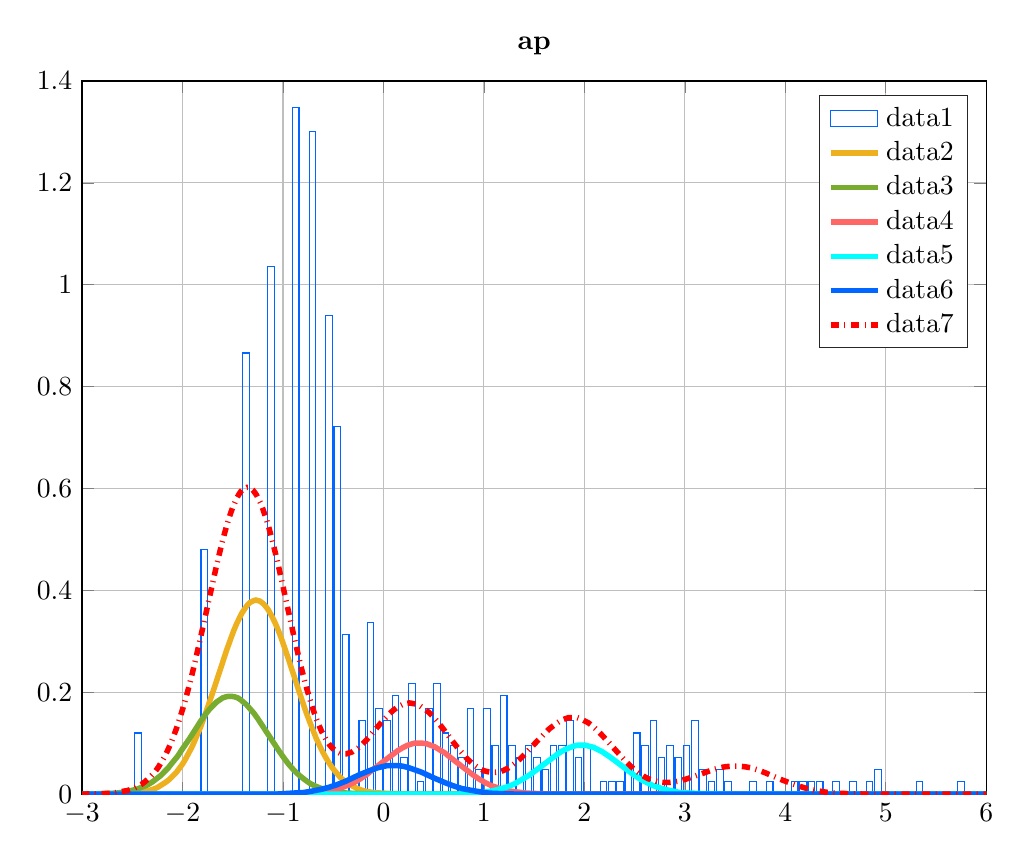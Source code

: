 % This file was created by matlab2tikz.
%
%The latest updates can be retrieved from
%  http://www.mathworks.com/matlabcentral/fileexchange/22022-matlab2tikz-matlab2tikz
%where you can also make suggestions and rate matlab2tikz.
%
\definecolor{mycolor1}{rgb}{0.0,0.4,1.0}%
\definecolor{mycolor2}{rgb}{0.929,0.694,0.125}%
\definecolor{mycolor3}{rgb}{0.466,0.674,0.188}%
\definecolor{mycolor4}{rgb}{0.0,1.0,1.0}%
%
\begin{tikzpicture}

\begin{axis}[%
width=4.521in,
height=3.566in,
at={(0.758in,0.481in)},
scale only axis,
bar shift auto,
xmin=-3,
xmax=6,
ymin=0,
ymax=1.4,
axis background/.style={fill=white},
title style={font=\bfseries},
title={ap},
xmajorgrids,
ymajorgrids,
legend style={legend cell align=left, align=left, draw=white!15!black}
]
\addplot[ybar, bar width=0.066, fill=white, fill opacity=0, draw=mycolor1, area legend] table[row sep=crcr] {%
-2.445	0.12\\
-2.362	0\\
-2.28	0\\
-2.197	0\\
-2.114	0\\
-2.031	0\\
-1.949	0\\
-1.866	0\\
-1.783	0.481\\
-1.7	0\\
-1.617	0\\
-1.535	0\\
-1.452	0\\
-1.369	0.866\\
-1.286	0\\
-1.204	0\\
-1.121	1.035\\
-1.038	0\\
-0.955	0\\
-0.873	1.348\\
-0.79	0\\
-0.707	1.3\\
-0.624	0\\
-0.541	0.939\\
-0.459	0.722\\
-0.376	0.313\\
-0.293	0\\
-0.21	0.144\\
-0.128	0.337\\
-0.045	0.168\\
0.038	0.144\\
0.121	0.193\\
0.203	0.072\\
0.286	0.217\\
0.369	0.024\\
0.452	0.168\\
0.535	0.217\\
0.617	0.12\\
0.7	0.096\\
0.783	0.072\\
0.866	0.168\\
0.948	0.048\\
1.031	0.168\\
1.114	0.096\\
1.197	0.193\\
1.279	0.096\\
1.362	0.072\\
1.445	0.096\\
1.528	0.072\\
1.611	0.048\\
1.693	0.096\\
1.776	0.096\\
1.859	0.144\\
1.942	0.072\\
2.024	0.096\\
2.107	0\\
2.19	0.024\\
2.273	0.024\\
2.355	0.024\\
2.438	0.048\\
2.521	0.12\\
2.604	0.096\\
2.687	0.144\\
2.769	0.072\\
2.852	0.096\\
2.935	0.072\\
3.018	0.096\\
3.1	0.144\\
3.183	0.048\\
3.266	0.024\\
3.349	0.048\\
3.431	0.024\\
3.514	0\\
3.597	0\\
3.68	0.024\\
3.763	0\\
3.845	0.024\\
3.928	0\\
4.011	0\\
4.094	0.024\\
4.176	0.024\\
4.259	0.024\\
4.342	0.024\\
4.425	0\\
4.507	0.024\\
4.59	0\\
4.673	0.024\\
4.756	0\\
4.839	0.024\\
4.921	0.048\\
5.004	0\\
5.087	0\\
5.17	0\\
5.252	0\\
5.335	0.024\\
5.418	0\\
5.501	0\\
5.583	0\\
5.666	0\\
5.749	0.024\\
};
\addplot[forget plot, color=white!15!black] table[row sep=crcr] {%
-3	0\\
6	0\\
};
\addlegendentry{data1}

\addplot [color=mycolor2, line width=2.0pt]
  table[row sep=crcr]{%
-3.01	1.033e-05\\
-2.64	0.001\\
-2.52	0.002\\
-2.43	0.004\\
-2.36	0.006\\
-2.3	0.009\\
-2.25	0.013\\
-2.21	0.018\\
-2.17	0.023\\
-2.13	0.029\\
-2.09	0.037\\
-2.06	0.043\\
-2.03	0.051\\
-2	0.059\\
-1.97	0.069\\
-1.94	0.08\\
-1.91	0.091\\
-1.88	0.104\\
-1.85	0.118\\
-1.82	0.132\\
-1.78	0.153\\
-1.74	0.176\\
-1.69	0.205\\
-1.56	0.283\\
-1.52	0.305\\
-1.49	0.321\\
-1.46	0.335\\
-1.43	0.347\\
-1.41	0.355\\
-1.39	0.361\\
-1.37	0.367\\
-1.35	0.372\\
-1.33	0.376\\
-1.31	0.378\\
-1.29	0.38\\
-1.27	0.381\\
-1.25	0.38\\
-1.23	0.379\\
-1.21	0.376\\
-1.19	0.373\\
-1.17	0.368\\
-1.15	0.363\\
-1.13	0.356\\
-1.11	0.349\\
-1.08	0.337\\
-1.05	0.323\\
-1.02	0.308\\
-0.99	0.291\\
-0.95	0.268\\
-0.89	0.232\\
-0.81	0.184\\
-0.77	0.161\\
-0.73	0.14\\
-0.7	0.125\\
-0.67	0.11\\
-0.64	0.097\\
-0.61	0.085\\
-0.58	0.074\\
-0.55	0.064\\
-0.52	0.055\\
-0.49	0.047\\
-0.46	0.04\\
-0.43	0.033\\
-0.39	0.026\\
-0.35	0.021\\
-0.31	0.016\\
-0.27	0.012\\
-0.22	0.008\\
-0.16	0.005\\
-0.09	0.003\\
-0.01	0.002\\
0.1	0.001\\
0.29	8.524e-05\\
0.99	8.187e-09\\
6.01	0\\
};
\addlegendentry{data2}

\addplot [color=mycolor3, line width=2.0pt]
  table[row sep=crcr]{%
-3.01	9.417e-05\\
-2.78	0.001\\
-2.66	0.002\\
-2.58	0.004\\
-2.51	0.007\\
-2.45	0.01\\
-2.4	0.014\\
-2.35	0.018\\
-2.3	0.024\\
-2.26	0.03\\
-2.22	0.036\\
-2.18	0.044\\
-2.14	0.052\\
-2.1	0.062\\
-2.05	0.074\\
-2	0.089\\
-1.93	0.109\\
-1.82	0.143\\
-1.77	0.157\\
-1.73	0.167\\
-1.69	0.175\\
-1.66	0.181\\
-1.63	0.185\\
-1.6	0.189\\
-1.57	0.191\\
-1.54	0.192\\
-1.51	0.192\\
-1.48	0.191\\
-1.45	0.189\\
-1.42	0.185\\
-1.39	0.18\\
-1.36	0.175\\
-1.33	0.168\\
-1.29	0.159\\
-1.25	0.148\\
-1.19	0.13\\
-1.04	0.085\\
-0.99	0.071\\
-0.94	0.058\\
-0.9	0.049\\
-0.86	0.041\\
-0.82	0.034\\
-0.78	0.028\\
-0.73	0.021\\
-0.68	0.016\\
-0.63	0.012\\
-0.57	0.008\\
-0.51	0.005\\
-0.44	0.003\\
-0.35	0.002\\
-0.23	0.001\\
-0.03	8.229e-05\\
0.72	4.926e-09\\
6.01	0\\
};
\addlegendentry{data3}

\addplot [color=white!40!red, line width=2.0pt]
  table[row sep=crcr]{%
-3.01	0\\
-0.88	0.0\\
-0.73	0.002\\
-0.63	0.003\\
-0.55	0.006\\
-0.48	0.009\\
-0.41	0.013\\
-0.35	0.018\\
-0.29	0.023\\
-0.23	0.03\\
-0.17	0.038\\
-0.1	0.049\\
0.14	0.085\\
0.19	0.091\\
0.23	0.095\\
0.27	0.098\\
0.31	0.1\\
0.35	0.1\\
0.39	0.1\\
0.43	0.099\\
0.47	0.096\\
0.51	0.093\\
0.56	0.087\\
0.61	0.081\\
0.68	0.07\\
0.89	0.038\\
0.95	0.03\\
1.01	0.023\\
1.07	0.017\\
1.13	0.013\\
1.19	0.009\\
1.26	0.006\\
1.34	0.004\\
1.43	0.002\\
1.55	0.001\\
1.74	0.0\\
2.28	2.792e-07\\
6.01	0\\
};
\addlegendentry{data4}

\addplot [color=mycolor4, line width=2.0pt]
  table[row sep=crcr]{%
-3.01	0\\
0.74	0.0\\
0.89	0.002\\
0.99	0.003\\
1.07	0.006\\
1.14	0.009\\
1.21	0.013\\
1.27	0.017\\
1.33	0.023\\
1.39	0.03\\
1.45	0.037\\
1.52	0.047\\
1.75	0.081\\
1.8	0.087\\
1.85	0.091\\
1.89	0.094\\
1.93	0.096\\
1.97	0.096\\
2.01	0.096\\
2.05	0.094\\
2.09	0.092\\
2.13	0.088\\
2.18	0.083\\
2.24	0.075\\
2.31	0.065\\
2.49	0.038\\
2.56	0.029\\
2.62	0.023\\
2.68	0.017\\
2.74	0.013\\
2.81	0.009\\
2.88	0.006\\
2.96	0.003\\
3.06	0.002\\
3.19	0.001\\
3.41	7.612e-05\\
4.25	1.553e-09\\
6.01	0\\
};
\addlegendentry{data5}

\addplot [color=mycolor1, line width=2.0pt]
  table[row sep=crcr]{%
-3.01	0\\
-1.07	0.0\\
-0.91	0.002\\
-0.8	0.003\\
-0.71	0.006\\
-0.63	0.009\\
-0.55	0.013\\
-0.47	0.018\\
-0.38	0.025\\
-0.24	0.038\\
-0.14	0.046\\
-0.07	0.051\\
-0.01	0.054\\
0.04	0.056\\
0.09	0.056\\
0.14	0.056\\
0.19	0.055\\
0.25	0.052\\
0.31	0.048\\
0.38	0.043\\
0.5	0.032\\
0.62	0.022\\
0.7	0.016\\
0.78	0.011\\
0.86	0.008\\
0.95	0.005\\
1.05	0.002\\
1.17	0.001\\
1.34	0.0\\
1.69	8.826e-06\\
6.01	0\\
};
\addlegendentry{data6}

\addplot [color=red, dashdotted, line width=2.0pt]
  table[row sep=crcr]{%
-3.01	0.0\\
-2.8	0.001\\
-2.69	0.002\\
-2.61	0.005\\
-2.55	0.007\\
-2.5	0.01\\
-2.45	0.015\\
-2.41	0.019\\
-2.37	0.025\\
-2.33	0.032\\
-2.3	0.038\\
-2.27	0.045\\
-2.24	0.053\\
-2.21	0.063\\
-2.18	0.073\\
-2.15	0.085\\
-2.12	0.098\\
-2.09	0.113\\
-2.06	0.129\\
-2.03	0.147\\
-2	0.166\\
-1.97	0.186\\
-1.94	0.208\\
-1.91	0.231\\
-1.88	0.256\\
-1.84	0.29\\
-1.79	0.334\\
-1.67	0.441\\
-1.64	0.466\\
-1.61	0.491\\
-1.58	0.513\\
-1.56	0.527\\
-1.54	0.54\\
-1.52	0.552\\
-1.5	0.563\\
-1.48	0.572\\
-1.46	0.581\\
-1.44	0.588\\
-1.42	0.594\\
-1.4	0.598\\
-1.38	0.6\\
-1.36	0.602\\
-1.34	0.602\\
-1.32	0.6\\
-1.3	0.597\\
-1.28	0.592\\
-1.26	0.586\\
-1.24	0.578\\
-1.22	0.57\\
-1.2	0.56\\
-1.18	0.548\\
-1.16	0.536\\
-1.14	0.523\\
-1.12	0.508\\
-1.09	0.485\\
-1.06	0.461\\
-1.02	0.426\\
-0.96	0.372\\
-0.89	0.309\\
-0.85	0.275\\
-0.82	0.25\\
-0.79	0.227\\
-0.76	0.205\\
-0.73	0.185\\
-0.7	0.166\\
-0.67	0.149\\
-0.65	0.139\\
-0.63	0.13\\
-0.61	0.121\\
-0.59	0.114\\
-0.57	0.107\\
-0.55	0.101\\
-0.53	0.095\\
-0.51	0.091\\
-0.49	0.087\\
-0.46	0.083\\
-0.43	0.08\\
-0.4	0.079\\
-0.37	0.079\\
-0.34	0.081\\
-0.31	0.083\\
-0.28	0.087\\
-0.25	0.091\\
-0.21	0.098\\
-0.17	0.106\\
-0.11	0.12\\
0.01	0.148\\
0.06	0.158\\
0.1	0.165\\
0.14	0.171\\
0.17	0.174\\
0.2	0.177\\
0.23	0.178\\
0.26	0.179\\
0.29	0.178\\
0.32	0.177\\
0.35	0.175\\
0.38	0.171\\
0.41	0.167\\
0.45	0.161\\
0.49	0.153\\
0.53	0.144\\
0.58	0.132\\
0.68	0.106\\
0.75	0.088\\
0.8	0.077\\
0.84	0.068\\
0.88	0.061\\
0.92	0.055\\
0.96	0.05\\
1	0.046\\
1.04	0.044\\
1.08	0.043\\
1.12	0.043\\
1.16	0.044\\
1.2	0.047\\
1.24	0.051\\
1.28	0.056\\
1.32	0.062\\
1.37	0.071\\
1.43	0.083\\
1.52	0.102\\
1.6	0.118\\
1.65	0.128\\
1.69	0.134\\
1.73	0.14\\
1.77	0.145\\
1.81	0.148\\
1.84	0.15\\
1.87	0.15\\
1.9	0.15\\
1.93	0.15\\
1.96	0.148\\
2	0.144\\
2.04	0.14\\
2.08	0.134\\
2.12	0.127\\
2.17	0.117\\
2.24	0.102\\
2.39	0.069\\
2.45	0.057\\
2.5	0.048\\
2.55	0.041\\
2.6	0.034\\
2.64	0.03\\
2.69	0.027\\
2.74	0.024\\
2.79	0.023\\
2.84	0.023\\
2.89	0.024\\
2.95	0.026\\
3.02	0.03\\
3.11	0.036\\
3.28	0.048\\
3.35	0.052\\
3.41	0.054\\
3.47	0.055\\
3.53	0.055\\
3.59	0.054\\
3.65	0.052\\
3.72	0.048\\
3.8	0.042\\
3.94	0.03\\
4.06	0.021\\
4.15	0.015\\
4.23	0.01\\
4.31	0.007\\
4.4	0.004\\
4.5	0.002\\
4.63	0.001\\
4.81	0.0\\
5.21	4.437e-06\\
6.01	6.212e-11\\
};
\addlegendentry{data7}

\end{axis}
\end{tikzpicture}%